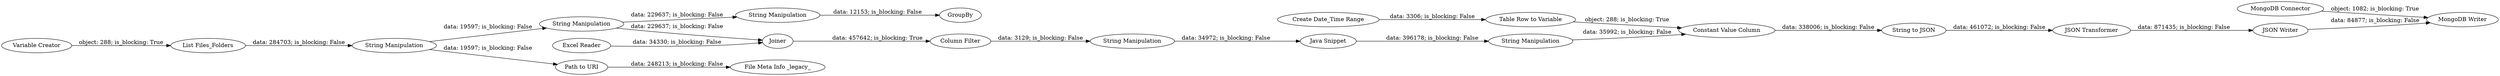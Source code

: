 digraph {
	"173425376375094571_334" [label="Column Filter"]
	"173425376375094571_322" [label="JSON Transformer"]
	"173425376375094571_64" [label="Java Snippet"]
	"173425376375094571_265" [label="MongoDB Writer"]
	"173425376375094571_342" [label=GroupBy]
	"173425376375094571_325" [label="String Manipulation"]
	"173425376375094571_52" [label="String Manipulation"]
	"173425376375094571_326" [label="List Files_Folders"]
	"173425376375094571_339" [label="String Manipulation"]
	"173425376375094571_16" [label="JSON Writer"]
	"173425376375094571_301" [label="MongoDB Connector"]
	"173425376375094571_332" [label="Variable Creator"]
	"173425376375094571_321" [label="String to JSON"]
	"173425376375094571_324" [label="Table Row to Variable"]
	"173425376375094571_344" [label="Path to URI"]
	"173425376375094571_323" [label="Create Date_Time Range"]
	"173425376375094571_330" [label="String Manipulation"]
	"173425376375094571_337" [label=Joiner]
	"173425376375094571_340" [label="Excel Reader"]
	"173425376375094571_320" [label="Constant Value Column"]
	"173425376375094571_343" [label="File Meta Info _legacy_"]
	"173425376375094571_341" [label="String Manipulation"]
	"173425376375094571_339" -> "173425376375094571_341" [label="data: 229637; is_blocking: False"]
	"173425376375094571_324" -> "173425376375094571_320" [label="object: 288; is_blocking: True"]
	"173425376375094571_334" -> "173425376375094571_52" [label="data: 3129; is_blocking: False"]
	"173425376375094571_325" -> "173425376375094571_320" [label="data: 35992; is_blocking: False"]
	"173425376375094571_330" -> "173425376375094571_344" [label="data: 19597; is_blocking: False"]
	"173425376375094571_323" -> "173425376375094571_324" [label="data: 3306; is_blocking: False"]
	"173425376375094571_52" -> "173425376375094571_64" [label="data: 34972; is_blocking: False"]
	"173425376375094571_320" -> "173425376375094571_321" [label="data: 338006; is_blocking: False"]
	"173425376375094571_339" -> "173425376375094571_337" [label="data: 229637; is_blocking: False"]
	"173425376375094571_326" -> "173425376375094571_330" [label="data: 284703; is_blocking: False"]
	"173425376375094571_344" -> "173425376375094571_343" [label="data: 248213; is_blocking: False"]
	"173425376375094571_16" -> "173425376375094571_265" [label="data: 84877; is_blocking: False"]
	"173425376375094571_322" -> "173425376375094571_16" [label="data: 871435; is_blocking: False"]
	"173425376375094571_341" -> "173425376375094571_342" [label="data: 12153; is_blocking: False"]
	"173425376375094571_332" -> "173425376375094571_326" [label="object: 288; is_blocking: True"]
	"173425376375094571_321" -> "173425376375094571_322" [label="data: 461072; is_blocking: False"]
	"173425376375094571_330" -> "173425376375094571_339" [label="data: 19597; is_blocking: False"]
	"173425376375094571_64" -> "173425376375094571_325" [label="data: 396178; is_blocking: False"]
	"173425376375094571_337" -> "173425376375094571_334" [label="data: 457642; is_blocking: True"]
	"173425376375094571_340" -> "173425376375094571_337" [label="data: 34330; is_blocking: False"]
	"173425376375094571_301" -> "173425376375094571_265" [label="object: 1082; is_blocking: True"]
	rankdir=LR
}
